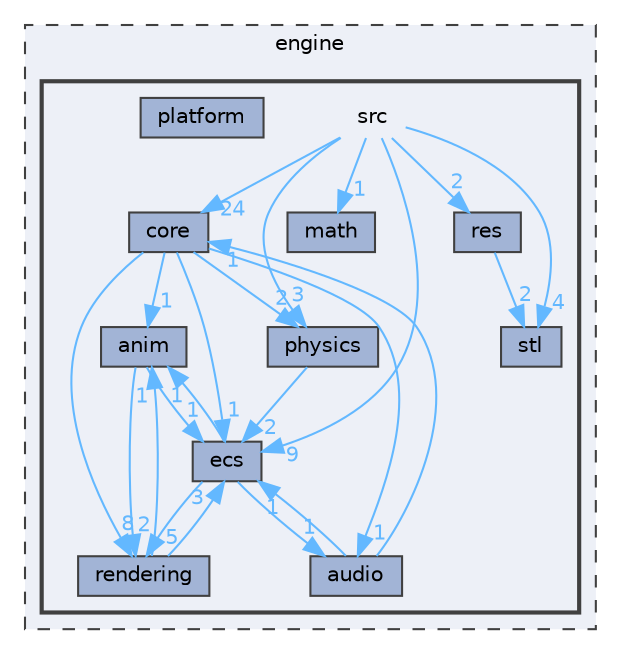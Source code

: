 digraph "engine/src"
{
 // LATEX_PDF_SIZE
  bgcolor="transparent";
  edge [fontname=Helvetica,fontsize=10,labelfontname=Helvetica,labelfontsize=10];
  node [fontname=Helvetica,fontsize=10,shape=box,height=0.2,width=0.4];
  compound=true
  subgraph clusterdir_996f45160da62e1a3d7f6046fad68f51 {
    graph [ bgcolor="#edf0f7", pencolor="grey25", label="engine", fontname=Helvetica,fontsize=10 style="filled,dashed", URL="dir_996f45160da62e1a3d7f6046fad68f51.html",tooltip=""]
  subgraph clusterdir_3d9126aa00c041bc0b8f859d1965a0f4 {
    graph [ bgcolor="#edf0f7", pencolor="grey25", label="", fontname=Helvetica,fontsize=10 style="filled,bold", URL="dir_3d9126aa00c041bc0b8f859d1965a0f4.html",tooltip=""]
    dir_3d9126aa00c041bc0b8f859d1965a0f4 [shape=plaintext, label="src"];
  dir_2afa4a2c4df85670c270dbd0d609878e [label="anim", fillcolor="#a2b4d6", color="grey25", style="filled", URL="dir_2afa4a2c4df85670c270dbd0d609878e.html",tooltip=""];
  dir_631c8843ac195263795098473f2aa130 [label="audio", fillcolor="#a2b4d6", color="grey25", style="filled", URL="dir_631c8843ac195263795098473f2aa130.html",tooltip=""];
  dir_5e835386694ce392648cfcf102577fe3 [label="core", fillcolor="#a2b4d6", color="grey25", style="filled", URL="dir_5e835386694ce392648cfcf102577fe3.html",tooltip=""];
  dir_73cab53f03832bd35660497d6d17d469 [label="ecs", fillcolor="#a2b4d6", color="grey25", style="filled", URL="dir_73cab53f03832bd35660497d6d17d469.html",tooltip=""];
  dir_f8c22eb530ce806c9f0ee03801c99f37 [label="math", fillcolor="#a2b4d6", color="grey25", style="filled", URL="dir_f8c22eb530ce806c9f0ee03801c99f37.html",tooltip=""];
  dir_1196fceec8cdf035bd6eb95fe8dddeb4 [label="physics", fillcolor="#a2b4d6", color="grey25", style="filled", URL="dir_1196fceec8cdf035bd6eb95fe8dddeb4.html",tooltip=""];
  dir_5023b6ae898e8cb97148492cc641a5cd [label="platform", fillcolor="#a2b4d6", color="grey25", style="filled", URL="dir_5023b6ae898e8cb97148492cc641a5cd.html",tooltip=""];
  dir_c82fe33ead33fcc3829b24ace9891300 [label="rendering", fillcolor="#a2b4d6", color="grey25", style="filled", URL="dir_c82fe33ead33fcc3829b24ace9891300.html",tooltip=""];
  dir_0c92e0ec2b3a83cff45176222669dd0e [label="res", fillcolor="#a2b4d6", color="grey25", style="filled", URL="dir_0c92e0ec2b3a83cff45176222669dd0e.html",tooltip=""];
  dir_19e277690a1829304e766a2009d3edd1 [label="stl", fillcolor="#a2b4d6", color="grey25", style="filled", URL="dir_19e277690a1829304e766a2009d3edd1.html",tooltip=""];
  }
  }
  dir_3d9126aa00c041bc0b8f859d1965a0f4->dir_0c92e0ec2b3a83cff45176222669dd0e [headlabel="2", labeldistance=1.5 headhref="dir_000019_000018.html" href="dir_000019_000018.html" color="steelblue1" fontcolor="steelblue1"];
  dir_3d9126aa00c041bc0b8f859d1965a0f4->dir_1196fceec8cdf035bd6eb95fe8dddeb4 [headlabel="3", labeldistance=1.5 headhref="dir_000019_000015.html" href="dir_000019_000015.html" color="steelblue1" fontcolor="steelblue1"];
  dir_3d9126aa00c041bc0b8f859d1965a0f4->dir_19e277690a1829304e766a2009d3edd1 [headlabel="4", labeldistance=1.5 headhref="dir_000019_000020.html" href="dir_000019_000020.html" color="steelblue1" fontcolor="steelblue1"];
  dir_3d9126aa00c041bc0b8f859d1965a0f4->dir_5e835386694ce392648cfcf102577fe3 [headlabel="24", labeldistance=1.5 headhref="dir_000019_000003.html" href="dir_000019_000003.html" color="steelblue1" fontcolor="steelblue1"];
  dir_3d9126aa00c041bc0b8f859d1965a0f4->dir_73cab53f03832bd35660497d6d17d469 [headlabel="9", labeldistance=1.5 headhref="dir_000019_000006.html" href="dir_000019_000006.html" color="steelblue1" fontcolor="steelblue1"];
  dir_3d9126aa00c041bc0b8f859d1965a0f4->dir_f8c22eb530ce806c9f0ee03801c99f37 [headlabel="1", labeldistance=1.5 headhref="dir_000019_000013.html" href="dir_000019_000013.html" color="steelblue1" fontcolor="steelblue1"];
  dir_2afa4a2c4df85670c270dbd0d609878e->dir_73cab53f03832bd35660497d6d17d469 [headlabel="1", labeldistance=1.5 headhref="dir_000000_000006.html" href="dir_000000_000006.html" color="steelblue1" fontcolor="steelblue1"];
  dir_2afa4a2c4df85670c270dbd0d609878e->dir_c82fe33ead33fcc3829b24ace9891300 [headlabel="2", labeldistance=1.5 headhref="dir_000000_000017.html" href="dir_000000_000017.html" color="steelblue1" fontcolor="steelblue1"];
  dir_631c8843ac195263795098473f2aa130->dir_73cab53f03832bd35660497d6d17d469 [headlabel="1", labeldistance=1.5 headhref="dir_000001_000006.html" href="dir_000001_000006.html" color="steelblue1" fontcolor="steelblue1"];
  dir_631c8843ac195263795098473f2aa130->dir_5e835386694ce392648cfcf102577fe3 [headlabel="1", labeldistance=1.5 headhref="dir_000001_000003.html" href="dir_000001_000003.html" color="steelblue1" fontcolor="steelblue1"];
  dir_5e835386694ce392648cfcf102577fe3->dir_1196fceec8cdf035bd6eb95fe8dddeb4 [headlabel="2", labeldistance=1.5 headhref="dir_000003_000015.html" href="dir_000003_000015.html" color="steelblue1" fontcolor="steelblue1"];
  dir_5e835386694ce392648cfcf102577fe3->dir_2afa4a2c4df85670c270dbd0d609878e [headlabel="1", labeldistance=1.5 headhref="dir_000003_000000.html" href="dir_000003_000000.html" color="steelblue1" fontcolor="steelblue1"];
  dir_5e835386694ce392648cfcf102577fe3->dir_631c8843ac195263795098473f2aa130 [headlabel="1", labeldistance=1.5 headhref="dir_000003_000001.html" href="dir_000003_000001.html" color="steelblue1" fontcolor="steelblue1"];
  dir_5e835386694ce392648cfcf102577fe3->dir_73cab53f03832bd35660497d6d17d469 [headlabel="1", labeldistance=1.5 headhref="dir_000003_000006.html" href="dir_000003_000006.html" color="steelblue1" fontcolor="steelblue1"];
  dir_5e835386694ce392648cfcf102577fe3->dir_c82fe33ead33fcc3829b24ace9891300 [headlabel="8", labeldistance=1.5 headhref="dir_000003_000017.html" href="dir_000003_000017.html" color="steelblue1" fontcolor="steelblue1"];
  dir_73cab53f03832bd35660497d6d17d469->dir_2afa4a2c4df85670c270dbd0d609878e [headlabel="1", labeldistance=1.5 headhref="dir_000006_000000.html" href="dir_000006_000000.html" color="steelblue1" fontcolor="steelblue1"];
  dir_73cab53f03832bd35660497d6d17d469->dir_631c8843ac195263795098473f2aa130 [headlabel="1", labeldistance=1.5 headhref="dir_000006_000001.html" href="dir_000006_000001.html" color="steelblue1" fontcolor="steelblue1"];
  dir_73cab53f03832bd35660497d6d17d469->dir_c82fe33ead33fcc3829b24ace9891300 [headlabel="5", labeldistance=1.5 headhref="dir_000006_000017.html" href="dir_000006_000017.html" color="steelblue1" fontcolor="steelblue1"];
  dir_1196fceec8cdf035bd6eb95fe8dddeb4->dir_73cab53f03832bd35660497d6d17d469 [headlabel="2", labeldistance=1.5 headhref="dir_000015_000006.html" href="dir_000015_000006.html" color="steelblue1" fontcolor="steelblue1"];
  dir_c82fe33ead33fcc3829b24ace9891300->dir_2afa4a2c4df85670c270dbd0d609878e [headlabel="1", labeldistance=1.5 headhref="dir_000017_000000.html" href="dir_000017_000000.html" color="steelblue1" fontcolor="steelblue1"];
  dir_c82fe33ead33fcc3829b24ace9891300->dir_73cab53f03832bd35660497d6d17d469 [headlabel="3", labeldistance=1.5 headhref="dir_000017_000006.html" href="dir_000017_000006.html" color="steelblue1" fontcolor="steelblue1"];
  dir_0c92e0ec2b3a83cff45176222669dd0e->dir_19e277690a1829304e766a2009d3edd1 [headlabel="2", labeldistance=1.5 headhref="dir_000018_000020.html" href="dir_000018_000020.html" color="steelblue1" fontcolor="steelblue1"];
}

